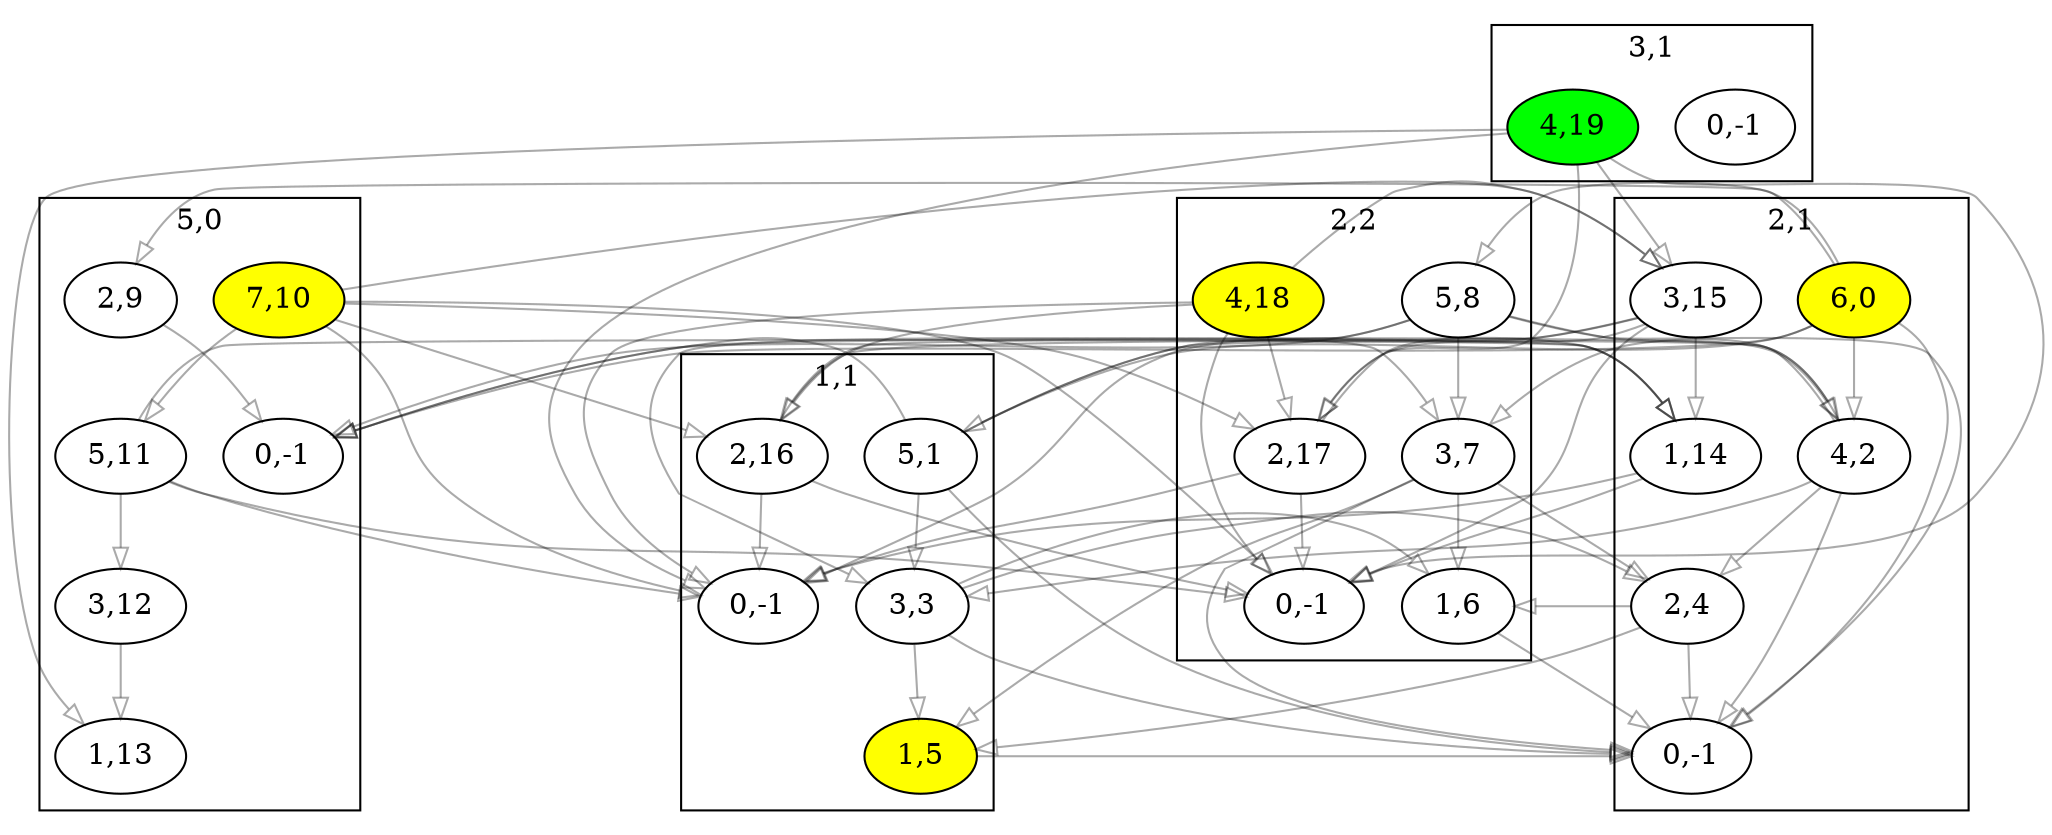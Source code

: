 digraph "example9.txt" {
	compound=true
	subgraph cluster2_1 {
		label="2,1"
		battery2_1_0 [label="0,-1" pos="5.6,5.6!"]
		battery2_1_1 [label="1,14" pos="6.6,5.6!"]
		battery2_1_2 [label="2,4" pos="7.6,5.6!"]
		battery2_1_3 [label="3,15" pos="5.6,4.6!"]
		battery2_1_4 [label="4,2" pos="6.6,4.6!"]
		battery2_1_6 [label="6,0" fillcolor=yellow pos="7.6,4.6!" style=filled]
	}
	subgraph cluster5_0 {
		label="5,0"
		battery5_0_0 [label="0,-1" pos="14.0,8.399999999999999!"]
		battery5_0_1 [label="1,13" pos="15.0,8.399999999999999!"]
		battery5_0_2 [label="2,9" pos="16.0,8.399999999999999!"]
		battery5_0_3 [label="3,12" pos="14.0,7.399999999999999!"]
		battery5_0_5 [label="5,11" pos="15.0,7.399999999999999!"]
		battery5_0_7 [label="7,10" fillcolor=yellow pos="16.0,7.399999999999999!" style=filled]
	}
	subgraph cluster2_2 {
		label="2,2"
		battery2_2_0 [label="0,-1" pos="5.6,2.8!"]
		battery2_2_1 [label="1,6" pos="6.6,2.8!"]
		battery2_2_2 [label="2,17" pos="7.6,2.8!"]
		battery2_2_3 [label="3,7" pos="5.6,1.7999999999999998!"]
		battery2_2_4 [label="4,18" fillcolor=yellow pos="6.6,1.7999999999999998!" style=filled]
		battery2_2_5 [label="5,8" pos="7.6,1.7999999999999998!"]
	}
	subgraph cluster1_1 {
		label="1,1"
		battery1_1_0 [label="0,-1" pos="2.8,5.6!"]
		battery1_1_1 [label="1,5" fillcolor=yellow pos="3.8,5.6!" style=filled]
		battery1_1_2 [label="2,16" pos="4.8,5.6!"]
		battery1_1_3 [label="3,3" pos="2.8,4.6!"]
		battery1_1_5 [label="5,1" pos="3.8,4.6!"]
	}
	subgraph cluster3_1 {
		label="3,1"
		battery3_1_0 [label="0,-1" pos="8.399999999999999,5.6!"]
		battery3_1_4 [label="4,19" fillcolor=green pos="9.399999999999999,5.6!" style=filled]
	}
	battery2_1_6 -> battery1_1_5 [color="#00000055" fillcolor=none]
	battery2_1_6 -> battery2_2_5 [color="#00000055" fillcolor=none]
	battery2_1_6 -> battery5_0_2 [color="#00000055" fillcolor=none]
	battery2_1_6 -> battery5_0_0 [color="#00000055" fillcolor=none]
	battery2_1_6 -> battery2_1_4 [color="#00000055" fillcolor=none]
	battery2_1_6 -> battery2_1_0 [color="#00000055" fillcolor=none]
	battery2_1_4 -> battery1_1_3 [color="#00000055" fillcolor=none]
	battery2_1_4 -> battery2_2_3 [color="#00000055" fillcolor=none]
	battery2_1_4 -> battery5_0_0 [color="#00000055" fillcolor=none]
	battery2_1_4 -> battery2_1_2 [color="#00000055" fillcolor=none]
	battery2_1_4 -> battery2_1_0 [color="#00000055" fillcolor=none]
	battery2_1_2 -> battery1_1_1 [color="#00000055" fillcolor=none]
	battery2_1_2 -> battery2_2_1 [color="#00000055" fillcolor=none]
	battery2_1_2 -> battery2_1_0 [color="#00000055" fillcolor=none]
	battery2_1_1 -> battery1_1_0 [color="#00000055" fillcolor=none]
	battery2_1_1 -> battery2_2_0 [color="#00000055" fillcolor=none]
	battery2_1_3 -> battery1_1_2 [color="#00000055" fillcolor=none]
	battery2_1_3 -> battery2_2_2 [color="#00000055" fillcolor=none]
	battery2_1_3 -> battery1_1_0 [color="#00000055" fillcolor=none]
	battery2_1_3 -> battery2_2_0 [color="#00000055" fillcolor=none]
	battery2_1_3 -> battery2_1_1 [color="#00000055" fillcolor=none]
	battery5_0_2 -> battery5_0_0 [color="#00000055" fillcolor=none]
	battery5_0_7 -> battery2_1_3 [color="#00000055" fillcolor=none]
	battery5_0_7 -> battery1_1_2 [color="#00000055" fillcolor=none]
	battery5_0_7 -> battery2_2_2 [color="#00000055" fillcolor=none]
	battery5_0_7 -> battery1_1_0 [color="#00000055" fillcolor=none]
	battery5_0_7 -> battery2_2_0 [color="#00000055" fillcolor=none]
	battery5_0_7 -> battery5_0_5 [color="#00000055" fillcolor=none]
	battery5_0_5 -> battery2_1_1 [color="#00000055" fillcolor=none]
	battery5_0_5 -> battery1_1_0 [color="#00000055" fillcolor=none]
	battery5_0_5 -> battery2_2_0 [color="#00000055" fillcolor=none]
	battery5_0_5 -> battery5_0_3 [color="#00000055" fillcolor=none]
	battery5_0_3 -> battery5_0_1 [color="#00000055" fillcolor=none]
	battery2_2_1 -> battery2_1_0 [color="#00000055" fillcolor=none]
	battery2_2_3 -> battery2_1_2 [color="#00000055" fillcolor=none]
	battery2_2_3 -> battery1_1_1 [color="#00000055" fillcolor=none]
	battery2_2_3 -> battery2_1_0 [color="#00000055" fillcolor=none]
	battery2_2_3 -> battery2_2_1 [color="#00000055" fillcolor=none]
	battery2_2_5 -> battery2_1_4 [color="#00000055" fillcolor=none]
	battery2_2_5 -> battery1_1_3 [color="#00000055" fillcolor=none]
	battery2_2_5 -> battery5_0_0 [color="#00000055" fillcolor=none]
	battery2_2_5 -> battery2_1_0 [color="#00000055" fillcolor=none]
	battery2_2_5 -> battery2_2_3 [color="#00000055" fillcolor=none]
	battery2_2_2 -> battery2_1_1 [color="#00000055" fillcolor=none]
	battery2_2_2 -> battery1_1_0 [color="#00000055" fillcolor=none]
	battery2_2_2 -> battery2_2_0 [color="#00000055" fillcolor=none]
	battery2_2_4 -> battery2_1_3 [color="#00000055" fillcolor=none]
	battery2_2_4 -> battery1_1_2 [color="#00000055" fillcolor=none]
	battery2_2_4 -> battery1_1_0 [color="#00000055" fillcolor=none]
	battery2_2_4 -> battery2_2_2 [color="#00000055" fillcolor=none]
	battery2_2_4 -> battery2_2_0 [color="#00000055" fillcolor=none]
	battery1_1_5 -> battery2_1_4 [color="#00000055" fillcolor=none]
	battery1_1_5 -> battery2_2_3 [color="#00000055" fillcolor=none]
	battery1_1_5 -> battery5_0_0 [color="#00000055" fillcolor=none]
	battery1_1_5 -> battery2_1_0 [color="#00000055" fillcolor=none]
	battery1_1_5 -> battery1_1_3 [color="#00000055" fillcolor=none]
	battery1_1_3 -> battery2_1_2 [color="#00000055" fillcolor=none]
	battery1_1_3 -> battery2_2_1 [color="#00000055" fillcolor=none]
	battery1_1_3 -> battery2_1_0 [color="#00000055" fillcolor=none]
	battery1_1_3 -> battery1_1_1 [color="#00000055" fillcolor=none]
	battery1_1_1 -> battery2_1_0 [color="#00000055" fillcolor=none]
	battery1_1_2 -> battery2_1_1 [color="#00000055" fillcolor=none]
	battery1_1_2 -> battery2_2_0 [color="#00000055" fillcolor=none]
	battery1_1_2 -> battery1_1_0 [color="#00000055" fillcolor=none]
	battery3_1_4 -> battery2_1_3 [color="#00000055" fillcolor=none]
	battery3_1_4 -> battery2_2_2 [color="#00000055" fillcolor=none]
	battery3_1_4 -> battery1_1_0 [color="#00000055" fillcolor=none]
	battery3_1_4 -> battery2_2_0 [color="#00000055" fillcolor=none]
	battery3_1_4 -> battery5_0_1 [color="#00000055" fillcolor=none]
}
